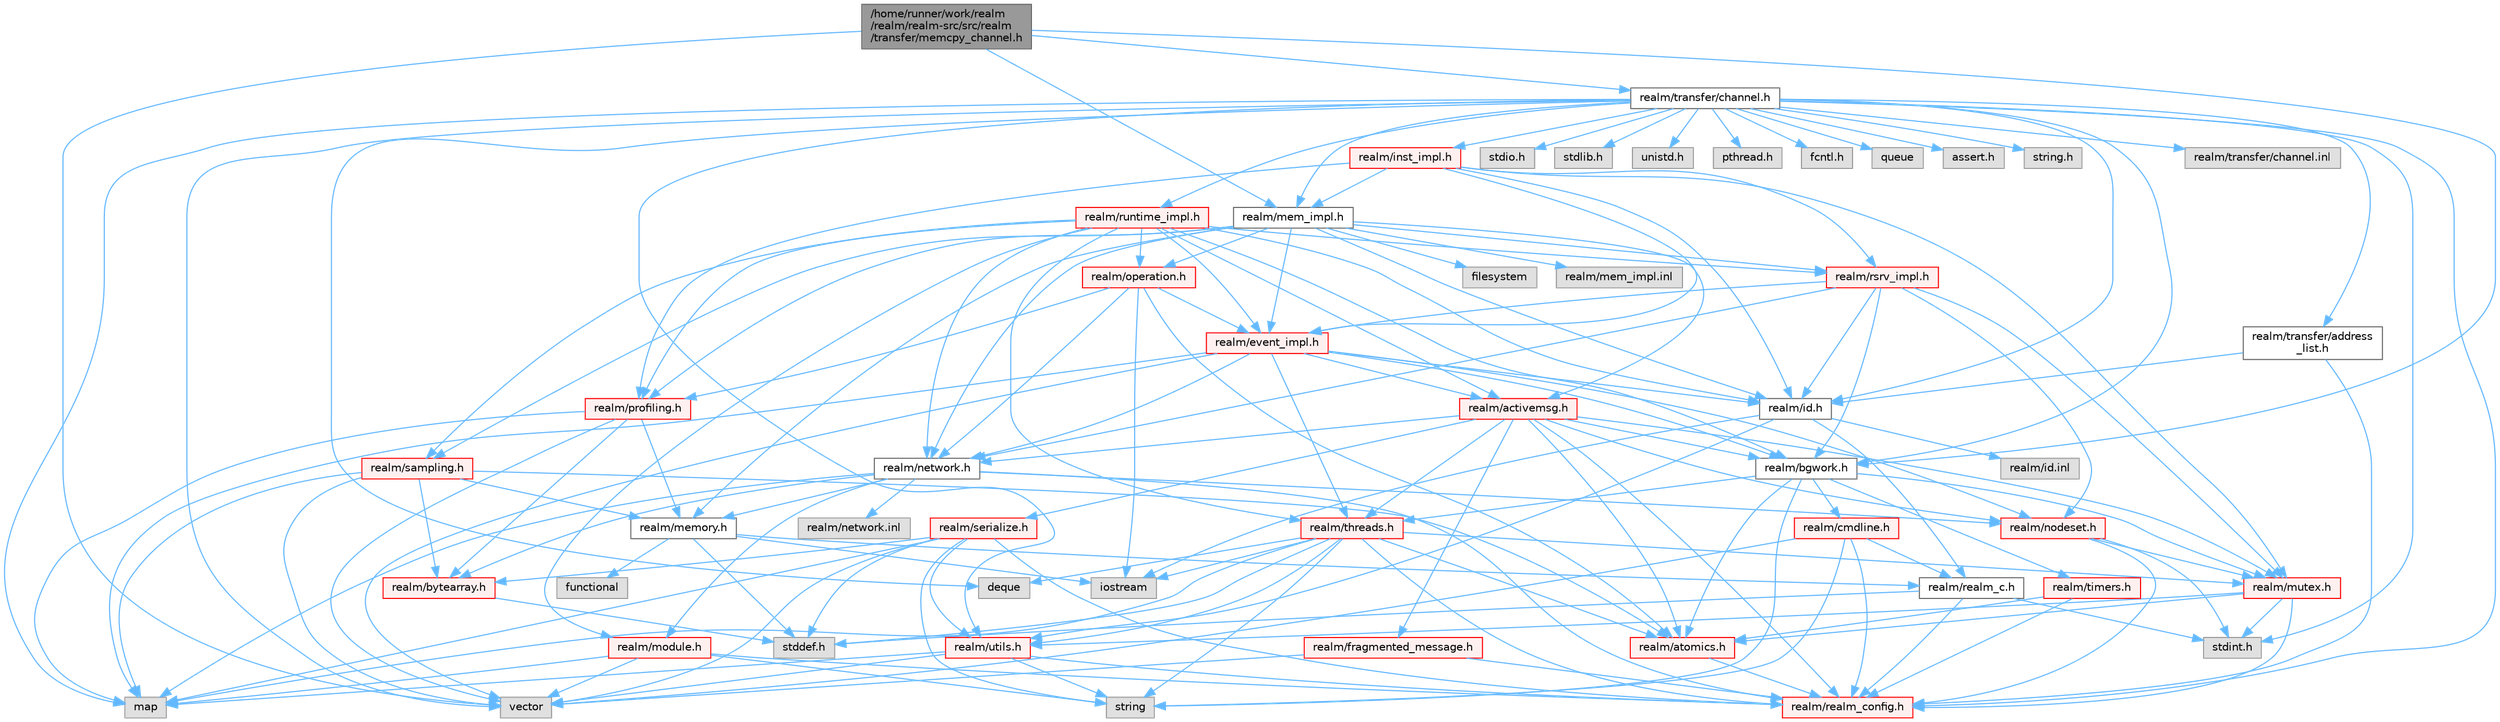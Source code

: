 digraph "/home/runner/work/realm/realm/realm-src/src/realm/transfer/memcpy_channel.h"
{
 // LATEX_PDF_SIZE
  bgcolor="transparent";
  edge [fontname=Helvetica,fontsize=10,labelfontname=Helvetica,labelfontsize=10];
  node [fontname=Helvetica,fontsize=10,shape=box,height=0.2,width=0.4];
  Node1 [id="Node000001",label="/home/runner/work/realm\l/realm/realm-src/src/realm\l/transfer/memcpy_channel.h",height=0.2,width=0.4,color="gray40", fillcolor="grey60", style="filled", fontcolor="black",tooltip=" "];
  Node1 -> Node2 [id="edge1_Node000001_Node000002",color="steelblue1",style="solid",tooltip=" "];
  Node2 [id="Node000002",label="vector",height=0.2,width=0.4,color="grey60", fillcolor="#E0E0E0", style="filled",tooltip=" "];
  Node1 -> Node3 [id="edge2_Node000001_Node000003",color="steelblue1",style="solid",tooltip=" "];
  Node3 [id="Node000003",label="realm/mem_impl.h",height=0.2,width=0.4,color="grey40", fillcolor="white", style="filled",URL="$mem__impl_8h.html",tooltip=" "];
  Node3 -> Node4 [id="edge3_Node000003_Node000004",color="steelblue1",style="solid",tooltip=" "];
  Node4 [id="Node000004",label="realm/memory.h",height=0.2,width=0.4,color="grey40", fillcolor="white", style="filled",URL="$memory_8h.html",tooltip=" "];
  Node4 -> Node5 [id="edge4_Node000004_Node000005",color="steelblue1",style="solid",tooltip=" "];
  Node5 [id="Node000005",label="realm/realm_c.h",height=0.2,width=0.4,color="grey40", fillcolor="white", style="filled",URL="$realm__c_8h.html",tooltip=" "];
  Node5 -> Node6 [id="edge5_Node000005_Node000006",color="steelblue1",style="solid",tooltip=" "];
  Node6 [id="Node000006",label="realm/realm_config.h",height=0.2,width=0.4,color="red", fillcolor="#FFF0F0", style="filled",URL="$realm__config_8h.html",tooltip=" "];
  Node5 -> Node9 [id="edge6_Node000005_Node000009",color="steelblue1",style="solid",tooltip=" "];
  Node9 [id="Node000009",label="stddef.h",height=0.2,width=0.4,color="grey60", fillcolor="#E0E0E0", style="filled",tooltip=" "];
  Node5 -> Node10 [id="edge7_Node000005_Node000010",color="steelblue1",style="solid",tooltip=" "];
  Node10 [id="Node000010",label="stdint.h",height=0.2,width=0.4,color="grey60", fillcolor="#E0E0E0", style="filled",tooltip=" "];
  Node4 -> Node9 [id="edge8_Node000004_Node000009",color="steelblue1",style="solid",tooltip=" "];
  Node4 -> Node11 [id="edge9_Node000004_Node000011",color="steelblue1",style="solid",tooltip=" "];
  Node11 [id="Node000011",label="iostream",height=0.2,width=0.4,color="grey60", fillcolor="#E0E0E0", style="filled",tooltip=" "];
  Node4 -> Node12 [id="edge10_Node000004_Node000012",color="steelblue1",style="solid",tooltip=" "];
  Node12 [id="Node000012",label="functional",height=0.2,width=0.4,color="grey60", fillcolor="#E0E0E0", style="filled",tooltip=" "];
  Node3 -> Node13 [id="edge11_Node000003_Node000013",color="steelblue1",style="solid",tooltip=" "];
  Node13 [id="Node000013",label="realm/id.h",height=0.2,width=0.4,color="grey40", fillcolor="white", style="filled",URL="$id_8h.html",tooltip=" "];
  Node13 -> Node5 [id="edge12_Node000013_Node000005",color="steelblue1",style="solid",tooltip=" "];
  Node13 -> Node14 [id="edge13_Node000013_Node000014",color="steelblue1",style="solid",tooltip=" "];
  Node14 [id="Node000014",label="realm/utils.h",height=0.2,width=0.4,color="red", fillcolor="#FFF0F0", style="filled",URL="$utils_8h.html",tooltip=" "];
  Node14 -> Node6 [id="edge14_Node000014_Node000006",color="steelblue1",style="solid",tooltip=" "];
  Node14 -> Node15 [id="edge15_Node000014_Node000015",color="steelblue1",style="solid",tooltip=" "];
  Node15 [id="Node000015",label="string",height=0.2,width=0.4,color="grey60", fillcolor="#E0E0E0", style="filled",tooltip=" "];
  Node14 -> Node2 [id="edge16_Node000014_Node000002",color="steelblue1",style="solid",tooltip=" "];
  Node14 -> Node17 [id="edge17_Node000014_Node000017",color="steelblue1",style="solid",tooltip=" "];
  Node17 [id="Node000017",label="map",height=0.2,width=0.4,color="grey60", fillcolor="#E0E0E0", style="filled",tooltip=" "];
  Node13 -> Node11 [id="edge18_Node000013_Node000011",color="steelblue1",style="solid",tooltip=" "];
  Node13 -> Node22 [id="edge19_Node000013_Node000022",color="steelblue1",style="solid",tooltip=" "];
  Node22 [id="Node000022",label="realm/id.inl",height=0.2,width=0.4,color="grey60", fillcolor="#E0E0E0", style="filled",tooltip=" "];
  Node3 -> Node23 [id="edge20_Node000003_Node000023",color="steelblue1",style="solid",tooltip=" "];
  Node23 [id="Node000023",label="realm/network.h",height=0.2,width=0.4,color="grey40", fillcolor="white", style="filled",URL="$network_8h.html",tooltip=" "];
  Node23 -> Node6 [id="edge21_Node000023_Node000006",color="steelblue1",style="solid",tooltip=" "];
  Node23 -> Node24 [id="edge22_Node000023_Node000024",color="steelblue1",style="solid",tooltip=" "];
  Node24 [id="Node000024",label="realm/module.h",height=0.2,width=0.4,color="red", fillcolor="#FFF0F0", style="filled",URL="$module_8h.html",tooltip=" "];
  Node24 -> Node6 [id="edge23_Node000024_Node000006",color="steelblue1",style="solid",tooltip=" "];
  Node24 -> Node2 [id="edge24_Node000024_Node000002",color="steelblue1",style="solid",tooltip=" "];
  Node24 -> Node15 [id="edge25_Node000024_Node000015",color="steelblue1",style="solid",tooltip=" "];
  Node24 -> Node17 [id="edge26_Node000024_Node000017",color="steelblue1",style="solid",tooltip=" "];
  Node23 -> Node28 [id="edge27_Node000023_Node000028",color="steelblue1",style="solid",tooltip=" "];
  Node28 [id="Node000028",label="realm/nodeset.h",height=0.2,width=0.4,color="red", fillcolor="#FFF0F0", style="filled",URL="$nodeset_8h.html",tooltip=" "];
  Node28 -> Node6 [id="edge28_Node000028_Node000006",color="steelblue1",style="solid",tooltip=" "];
  Node28 -> Node29 [id="edge29_Node000028_Node000029",color="steelblue1",style="solid",tooltip=" "];
  Node29 [id="Node000029",label="realm/mutex.h",height=0.2,width=0.4,color="red", fillcolor="#FFF0F0", style="filled",URL="$mutex_8h.html",tooltip=" "];
  Node29 -> Node6 [id="edge30_Node000029_Node000006",color="steelblue1",style="solid",tooltip=" "];
  Node29 -> Node14 [id="edge31_Node000029_Node000014",color="steelblue1",style="solid",tooltip=" "];
  Node29 -> Node30 [id="edge32_Node000029_Node000030",color="steelblue1",style="solid",tooltip=" "];
  Node30 [id="Node000030",label="realm/atomics.h",height=0.2,width=0.4,color="red", fillcolor="#FFF0F0", style="filled",URL="$atomics_8h.html",tooltip=" "];
  Node30 -> Node6 [id="edge33_Node000030_Node000006",color="steelblue1",style="solid",tooltip=" "];
  Node29 -> Node10 [id="edge34_Node000029_Node000010",color="steelblue1",style="solid",tooltip=" "];
  Node28 -> Node10 [id="edge35_Node000028_Node000010",color="steelblue1",style="solid",tooltip=" "];
  Node23 -> Node4 [id="edge36_Node000023_Node000004",color="steelblue1",style="solid",tooltip=" "];
  Node23 -> Node36 [id="edge37_Node000023_Node000036",color="steelblue1",style="solid",tooltip=" "];
  Node36 [id="Node000036",label="realm/bytearray.h",height=0.2,width=0.4,color="red", fillcolor="#FFF0F0", style="filled",URL="$bytearray_8h.html",tooltip=" "];
  Node36 -> Node9 [id="edge38_Node000036_Node000009",color="steelblue1",style="solid",tooltip=" "];
  Node23 -> Node17 [id="edge39_Node000023_Node000017",color="steelblue1",style="solid",tooltip=" "];
  Node23 -> Node38 [id="edge40_Node000023_Node000038",color="steelblue1",style="solid",tooltip=" "];
  Node38 [id="Node000038",label="realm/network.inl",height=0.2,width=0.4,color="grey60", fillcolor="#E0E0E0", style="filled",tooltip=" "];
  Node3 -> Node39 [id="edge41_Node000003_Node000039",color="steelblue1",style="solid",tooltip=" "];
  Node39 [id="Node000039",label="realm/activemsg.h",height=0.2,width=0.4,color="red", fillcolor="#FFF0F0", style="filled",URL="$activemsg_8h.html",tooltip=" "];
  Node39 -> Node6 [id="edge42_Node000039_Node000006",color="steelblue1",style="solid",tooltip=" "];
  Node39 -> Node40 [id="edge43_Node000039_Node000040",color="steelblue1",style="solid",tooltip=" "];
  Node40 [id="Node000040",label="realm/fragmented_message.h",height=0.2,width=0.4,color="red", fillcolor="#FFF0F0", style="filled",URL="$fragmented__message_8h.html",tooltip="Helper utility for reconstructing large ActiveMessages that were split into multiple network packets."];
  Node40 -> Node6 [id="edge44_Node000040_Node000006",color="steelblue1",style="solid",tooltip=" "];
  Node40 -> Node2 [id="edge45_Node000040_Node000002",color="steelblue1",style="solid",tooltip=" "];
  Node39 -> Node29 [id="edge46_Node000039_Node000029",color="steelblue1",style="solid",tooltip=" "];
  Node39 -> Node42 [id="edge47_Node000039_Node000042",color="steelblue1",style="solid",tooltip=" "];
  Node42 [id="Node000042",label="realm/serialize.h",height=0.2,width=0.4,color="red", fillcolor="#FFF0F0", style="filled",URL="$serialize_8h.html",tooltip=" "];
  Node42 -> Node6 [id="edge48_Node000042_Node000006",color="steelblue1",style="solid",tooltip=" "];
  Node42 -> Node36 [id="edge49_Node000042_Node000036",color="steelblue1",style="solid",tooltip=" "];
  Node42 -> Node14 [id="edge50_Node000042_Node000014",color="steelblue1",style="solid",tooltip=" "];
  Node42 -> Node9 [id="edge51_Node000042_Node000009",color="steelblue1",style="solid",tooltip=" "];
  Node42 -> Node2 [id="edge52_Node000042_Node000002",color="steelblue1",style="solid",tooltip=" "];
  Node42 -> Node17 [id="edge53_Node000042_Node000017",color="steelblue1",style="solid",tooltip=" "];
  Node42 -> Node15 [id="edge54_Node000042_Node000015",color="steelblue1",style="solid",tooltip=" "];
  Node39 -> Node28 [id="edge55_Node000039_Node000028",color="steelblue1",style="solid",tooltip=" "];
  Node39 -> Node23 [id="edge56_Node000039_Node000023",color="steelblue1",style="solid",tooltip=" "];
  Node39 -> Node30 [id="edge57_Node000039_Node000030",color="steelblue1",style="solid",tooltip=" "];
  Node39 -> Node47 [id="edge58_Node000039_Node000047",color="steelblue1",style="solid",tooltip=" "];
  Node47 [id="Node000047",label="realm/threads.h",height=0.2,width=0.4,color="red", fillcolor="#FFF0F0", style="filled",URL="$threads_8h.html",tooltip=" "];
  Node47 -> Node6 [id="edge59_Node000047_Node000006",color="steelblue1",style="solid",tooltip=" "];
  Node47 -> Node29 [id="edge60_Node000047_Node000029",color="steelblue1",style="solid",tooltip=" "];
  Node47 -> Node30 [id="edge61_Node000047_Node000030",color="steelblue1",style="solid",tooltip=" "];
  Node47 -> Node14 [id="edge62_Node000047_Node000014",color="steelblue1",style="solid",tooltip=" "];
  Node47 -> Node9 [id="edge63_Node000047_Node000009",color="steelblue1",style="solid",tooltip=" "];
  Node47 -> Node15 [id="edge64_Node000047_Node000015",color="steelblue1",style="solid",tooltip=" "];
  Node47 -> Node17 [id="edge65_Node000047_Node000017",color="steelblue1",style="solid",tooltip=" "];
  Node47 -> Node50 [id="edge66_Node000047_Node000050",color="steelblue1",style="solid",tooltip=" "];
  Node50 [id="Node000050",label="deque",height=0.2,width=0.4,color="grey60", fillcolor="#E0E0E0", style="filled",tooltip=" "];
  Node47 -> Node11 [id="edge67_Node000047_Node000011",color="steelblue1",style="solid",tooltip=" "];
  Node39 -> Node52 [id="edge68_Node000039_Node000052",color="steelblue1",style="solid",tooltip=" "];
  Node52 [id="Node000052",label="realm/bgwork.h",height=0.2,width=0.4,color="grey40", fillcolor="white", style="filled",URL="$bgwork_8h.html",tooltip=" "];
  Node52 -> Node30 [id="edge69_Node000052_Node000030",color="steelblue1",style="solid",tooltip=" "];
  Node52 -> Node47 [id="edge70_Node000052_Node000047",color="steelblue1",style="solid",tooltip=" "];
  Node52 -> Node29 [id="edge71_Node000052_Node000029",color="steelblue1",style="solid",tooltip=" "];
  Node52 -> Node53 [id="edge72_Node000052_Node000053",color="steelblue1",style="solid",tooltip=" "];
  Node53 [id="Node000053",label="realm/cmdline.h",height=0.2,width=0.4,color="red", fillcolor="#FFF0F0", style="filled",URL="$cmdline_8h.html",tooltip=" "];
  Node53 -> Node6 [id="edge73_Node000053_Node000006",color="steelblue1",style="solid",tooltip=" "];
  Node53 -> Node5 [id="edge74_Node000053_Node000005",color="steelblue1",style="solid",tooltip=" "];
  Node53 -> Node2 [id="edge75_Node000053_Node000002",color="steelblue1",style="solid",tooltip=" "];
  Node53 -> Node15 [id="edge76_Node000053_Node000015",color="steelblue1",style="solid",tooltip=" "];
  Node52 -> Node55 [id="edge77_Node000052_Node000055",color="steelblue1",style="solid",tooltip=" "];
  Node55 [id="Node000055",label="realm/timers.h",height=0.2,width=0.4,color="red", fillcolor="#FFF0F0", style="filled",URL="$timers_8h.html",tooltip=" "];
  Node55 -> Node6 [id="edge78_Node000055_Node000006",color="steelblue1",style="solid",tooltip=" "];
  Node55 -> Node30 [id="edge79_Node000055_Node000030",color="steelblue1",style="solid",tooltip=" "];
  Node52 -> Node15 [id="edge80_Node000052_Node000015",color="steelblue1",style="solid",tooltip=" "];
  Node3 -> Node61 [id="edge81_Node000003_Node000061",color="steelblue1",style="solid",tooltip=" "];
  Node61 [id="Node000061",label="realm/operation.h",height=0.2,width=0.4,color="red", fillcolor="#FFF0F0", style="filled",URL="$operation_8h.html",tooltip=" "];
  Node61 -> Node62 [id="edge82_Node000061_Node000062",color="steelblue1",style="solid",tooltip=" "];
  Node62 [id="Node000062",label="realm/profiling.h",height=0.2,width=0.4,color="red", fillcolor="#FFF0F0", style="filled",URL="$profiling_8h.html",tooltip=" "];
  Node62 -> Node2 [id="edge83_Node000062_Node000002",color="steelblue1",style="solid",tooltip=" "];
  Node62 -> Node17 [id="edge84_Node000062_Node000017",color="steelblue1",style="solid",tooltip=" "];
  Node62 -> Node36 [id="edge85_Node000062_Node000036",color="steelblue1",style="solid",tooltip=" "];
  Node62 -> Node4 [id="edge86_Node000062_Node000004",color="steelblue1",style="solid",tooltip=" "];
  Node61 -> Node77 [id="edge87_Node000061_Node000077",color="steelblue1",style="solid",tooltip=" "];
  Node77 [id="Node000077",label="realm/event_impl.h",height=0.2,width=0.4,color="red", fillcolor="#FFF0F0", style="filled",URL="$event__impl_8h.html",tooltip=" "];
  Node77 -> Node13 [id="edge88_Node000077_Node000013",color="steelblue1",style="solid",tooltip=" "];
  Node77 -> Node28 [id="edge89_Node000077_Node000028",color="steelblue1",style="solid",tooltip=" "];
  Node77 -> Node23 [id="edge90_Node000077_Node000023",color="steelblue1",style="solid",tooltip=" "];
  Node77 -> Node39 [id="edge91_Node000077_Node000039",color="steelblue1",style="solid",tooltip=" "];
  Node77 -> Node47 [id="edge92_Node000077_Node000047",color="steelblue1",style="solid",tooltip=" "];
  Node77 -> Node52 [id="edge93_Node000077_Node000052",color="steelblue1",style="solid",tooltip=" "];
  Node77 -> Node2 [id="edge94_Node000077_Node000002",color="steelblue1",style="solid",tooltip=" "];
  Node77 -> Node17 [id="edge95_Node000077_Node000017",color="steelblue1",style="solid",tooltip=" "];
  Node61 -> Node30 [id="edge96_Node000061_Node000030",color="steelblue1",style="solid",tooltip=" "];
  Node61 -> Node23 [id="edge97_Node000061_Node000023",color="steelblue1",style="solid",tooltip=" "];
  Node61 -> Node11 [id="edge98_Node000061_Node000011",color="steelblue1",style="solid",tooltip=" "];
  Node3 -> Node62 [id="edge99_Node000003_Node000062",color="steelblue1",style="solid",tooltip=" "];
  Node3 -> Node89 [id="edge100_Node000003_Node000089",color="steelblue1",style="solid",tooltip=" "];
  Node89 [id="Node000089",label="realm/sampling.h",height=0.2,width=0.4,color="red", fillcolor="#FFF0F0", style="filled",URL="$sampling_8h.html",tooltip=" "];
  Node89 -> Node2 [id="edge101_Node000089_Node000002",color="steelblue1",style="solid",tooltip=" "];
  Node89 -> Node17 [id="edge102_Node000089_Node000017",color="steelblue1",style="solid",tooltip=" "];
  Node89 -> Node36 [id="edge103_Node000089_Node000036",color="steelblue1",style="solid",tooltip=" "];
  Node89 -> Node4 [id="edge104_Node000089_Node000004",color="steelblue1",style="solid",tooltip=" "];
  Node89 -> Node30 [id="edge105_Node000089_Node000030",color="steelblue1",style="solid",tooltip=" "];
  Node3 -> Node77 [id="edge106_Node000003_Node000077",color="steelblue1",style="solid",tooltip=" "];
  Node3 -> Node91 [id="edge107_Node000003_Node000091",color="steelblue1",style="solid",tooltip=" "];
  Node91 [id="Node000091",label="realm/rsrv_impl.h",height=0.2,width=0.4,color="red", fillcolor="#FFF0F0", style="filled",URL="$rsrv__impl_8h.html",tooltip=" "];
  Node91 -> Node13 [id="edge108_Node000091_Node000013",color="steelblue1",style="solid",tooltip=" "];
  Node91 -> Node23 [id="edge109_Node000091_Node000023",color="steelblue1",style="solid",tooltip=" "];
  Node91 -> Node28 [id="edge110_Node000091_Node000028",color="steelblue1",style="solid",tooltip=" "];
  Node91 -> Node29 [id="edge111_Node000091_Node000029",color="steelblue1",style="solid",tooltip=" "];
  Node91 -> Node52 [id="edge112_Node000091_Node000052",color="steelblue1",style="solid",tooltip=" "];
  Node91 -> Node77 [id="edge113_Node000091_Node000077",color="steelblue1",style="solid",tooltip=" "];
  Node3 -> Node94 [id="edge114_Node000003_Node000094",color="steelblue1",style="solid",tooltip=" "];
  Node94 [id="Node000094",label="filesystem",height=0.2,width=0.4,color="grey60", fillcolor="#E0E0E0", style="filled",tooltip=" "];
  Node3 -> Node95 [id="edge115_Node000003_Node000095",color="steelblue1",style="solid",tooltip=" "];
  Node95 [id="Node000095",label="realm/mem_impl.inl",height=0.2,width=0.4,color="grey60", fillcolor="#E0E0E0", style="filled",tooltip=" "];
  Node1 -> Node52 [id="edge116_Node000001_Node000052",color="steelblue1",style="solid",tooltip=" "];
  Node1 -> Node96 [id="edge117_Node000001_Node000096",color="steelblue1",style="solid",tooltip=" "];
  Node96 [id="Node000096",label="realm/transfer/channel.h",height=0.2,width=0.4,color="grey40", fillcolor="white", style="filled",URL="$channel_8h.html",tooltip=" "];
  Node96 -> Node6 [id="edge118_Node000096_Node000006",color="steelblue1",style="solid",tooltip=" "];
  Node96 -> Node97 [id="edge119_Node000096_Node000097",color="steelblue1",style="solid",tooltip=" "];
  Node97 [id="Node000097",label="stdio.h",height=0.2,width=0.4,color="grey60", fillcolor="#E0E0E0", style="filled",tooltip=" "];
  Node96 -> Node98 [id="edge120_Node000096_Node000098",color="steelblue1",style="solid",tooltip=" "];
  Node98 [id="Node000098",label="stdlib.h",height=0.2,width=0.4,color="grey60", fillcolor="#E0E0E0", style="filled",tooltip=" "];
  Node96 -> Node10 [id="edge121_Node000096_Node000010",color="steelblue1",style="solid",tooltip=" "];
  Node96 -> Node99 [id="edge122_Node000096_Node000099",color="steelblue1",style="solid",tooltip=" "];
  Node99 [id="Node000099",label="unistd.h",height=0.2,width=0.4,color="grey60", fillcolor="#E0E0E0", style="filled",tooltip=" "];
  Node96 -> Node100 [id="edge123_Node000096_Node000100",color="steelblue1",style="solid",tooltip=" "];
  Node100 [id="Node000100",label="pthread.h",height=0.2,width=0.4,color="grey60", fillcolor="#E0E0E0", style="filled",tooltip=" "];
  Node96 -> Node101 [id="edge124_Node000096_Node000101",color="steelblue1",style="solid",tooltip=" "];
  Node101 [id="Node000101",label="fcntl.h",height=0.2,width=0.4,color="grey60", fillcolor="#E0E0E0", style="filled",tooltip=" "];
  Node96 -> Node17 [id="edge125_Node000096_Node000017",color="steelblue1",style="solid",tooltip=" "];
  Node96 -> Node2 [id="edge126_Node000096_Node000002",color="steelblue1",style="solid",tooltip=" "];
  Node96 -> Node50 [id="edge127_Node000096_Node000050",color="steelblue1",style="solid",tooltip=" "];
  Node96 -> Node102 [id="edge128_Node000096_Node000102",color="steelblue1",style="solid",tooltip=" "];
  Node102 [id="Node000102",label="queue",height=0.2,width=0.4,color="grey60", fillcolor="#E0E0E0", style="filled",tooltip=" "];
  Node96 -> Node103 [id="edge129_Node000096_Node000103",color="steelblue1",style="solid",tooltip=" "];
  Node103 [id="Node000103",label="assert.h",height=0.2,width=0.4,color="grey60", fillcolor="#E0E0E0", style="filled",tooltip=" "];
  Node96 -> Node104 [id="edge130_Node000096_Node000104",color="steelblue1",style="solid",tooltip=" "];
  Node104 [id="Node000104",label="string.h",height=0.2,width=0.4,color="grey60", fillcolor="#E0E0E0", style="filled",tooltip=" "];
  Node96 -> Node13 [id="edge131_Node000096_Node000013",color="steelblue1",style="solid",tooltip=" "];
  Node96 -> Node105 [id="edge132_Node000096_Node000105",color="steelblue1",style="solid",tooltip=" "];
  Node105 [id="Node000105",label="realm/runtime_impl.h",height=0.2,width=0.4,color="red", fillcolor="#FFF0F0", style="filled",URL="$runtime__impl_8h.html",tooltip=" "];
  Node105 -> Node13 [id="edge133_Node000105_Node000013",color="steelblue1",style="solid",tooltip=" "];
  Node105 -> Node23 [id="edge134_Node000105_Node000023",color="steelblue1",style="solid",tooltip=" "];
  Node105 -> Node61 [id="edge135_Node000105_Node000061",color="steelblue1",style="solid",tooltip=" "];
  Node105 -> Node62 [id="edge136_Node000105_Node000062",color="steelblue1",style="solid",tooltip=" "];
  Node105 -> Node77 [id="edge137_Node000105_Node000077",color="steelblue1",style="solid",tooltip=" "];
  Node105 -> Node91 [id="edge138_Node000105_Node000091",color="steelblue1",style="solid",tooltip=" "];
  Node105 -> Node47 [id="edge139_Node000105_Node000047",color="steelblue1",style="solid",tooltip=" "];
  Node105 -> Node89 [id="edge140_Node000105_Node000089",color="steelblue1",style="solid",tooltip=" "];
  Node105 -> Node24 [id="edge141_Node000105_Node000024",color="steelblue1",style="solid",tooltip=" "];
  Node105 -> Node52 [id="edge142_Node000105_Node000052",color="steelblue1",style="solid",tooltip=" "];
  Node105 -> Node39 [id="edge143_Node000105_Node000039",color="steelblue1",style="solid",tooltip=" "];
  Node96 -> Node3 [id="edge144_Node000096_Node000003",color="steelblue1",style="solid",tooltip=" "];
  Node96 -> Node136 [id="edge145_Node000096_Node000136",color="steelblue1",style="solid",tooltip=" "];
  Node136 [id="Node000136",label="realm/inst_impl.h",height=0.2,width=0.4,color="red", fillcolor="#FFF0F0", style="filled",URL="$inst__impl_8h.html",tooltip=" "];
  Node136 -> Node13 [id="edge146_Node000136_Node000013",color="steelblue1",style="solid",tooltip=" "];
  Node136 -> Node29 [id="edge147_Node000136_Node000029",color="steelblue1",style="solid",tooltip=" "];
  Node136 -> Node91 [id="edge148_Node000136_Node000091",color="steelblue1",style="solid",tooltip=" "];
  Node136 -> Node77 [id="edge149_Node000136_Node000077",color="steelblue1",style="solid",tooltip=" "];
  Node136 -> Node62 [id="edge150_Node000136_Node000062",color="steelblue1",style="solid",tooltip=" "];
  Node136 -> Node3 [id="edge151_Node000136_Node000003",color="steelblue1",style="solid",tooltip=" "];
  Node96 -> Node52 [id="edge152_Node000096_Node000052",color="steelblue1",style="solid",tooltip=" "];
  Node96 -> Node14 [id="edge153_Node000096_Node000014",color="steelblue1",style="solid",tooltip=" "];
  Node96 -> Node140 [id="edge154_Node000096_Node000140",color="steelblue1",style="solid",tooltip=" "];
  Node140 [id="Node000140",label="realm/transfer/address\l_list.h",height=0.2,width=0.4,color="grey40", fillcolor="white", style="filled",URL="$address__list_8h.html",tooltip=" "];
  Node140 -> Node6 [id="edge155_Node000140_Node000006",color="steelblue1",style="solid",tooltip=" "];
  Node140 -> Node13 [id="edge156_Node000140_Node000013",color="steelblue1",style="solid",tooltip=" "];
  Node96 -> Node141 [id="edge157_Node000096_Node000141",color="steelblue1",style="solid",tooltip=" "];
  Node141 [id="Node000141",label="realm/transfer/channel.inl",height=0.2,width=0.4,color="grey60", fillcolor="#E0E0E0", style="filled",tooltip=" "];
}
